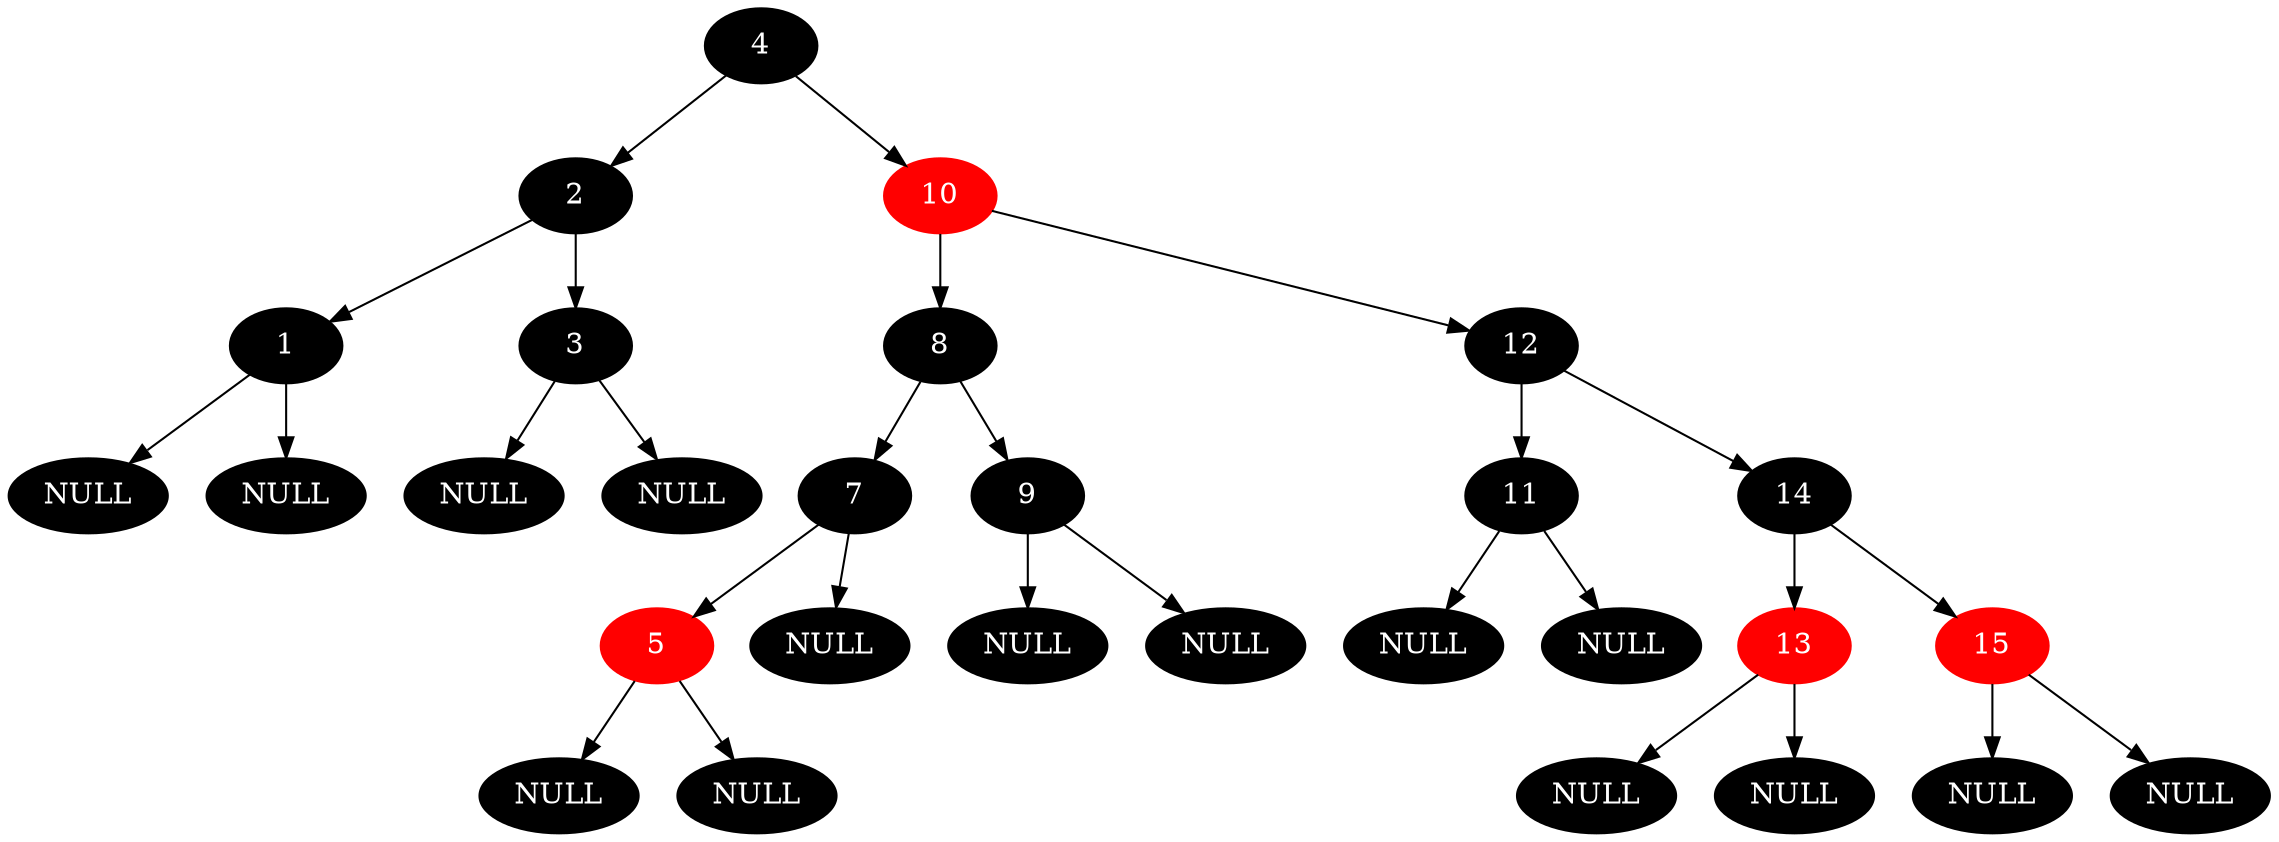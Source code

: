 digraph{
0[label="4",color=black,style=filled,fontcolor=white];
0 -> 1;
0 -> 2;
1[label="2",color=black,style=filled,fontcolor=white];
1 -> 3;
1 -> 4;
3[label="1",color=black,style=filled,fontcolor=white];
3 -> 7;
3 -> 8;
7[label="NULL",color=black,style=filled,fontcolor=white];
8[label="NULL",color=black,style=filled,fontcolor=white];
4[label="3",color=black,style=filled,fontcolor=white];
4 -> 9;
4 -> 10;
9[label="NULL",color=black,style=filled,fontcolor=white];
10[label="NULL",color=black,style=filled,fontcolor=white];
2[label="10",color=red,style=filled,fontcolor=white];
2 -> 5;
2 -> 6;
5[label="8",color=black,style=filled,fontcolor=white];
5 -> 11;
5 -> 12;
11[label="7",color=black,style=filled,fontcolor=white];
11 -> 23;
11 -> 24;
23[label="5",color=red,style=filled,fontcolor=white];
23 -> 47;
23 -> 48;
47[label="NULL",color=black,style=filled,fontcolor=white];
48[label="NULL",color=black,style=filled,fontcolor=white];
24[label="NULL",color=black,style=filled,fontcolor=white];
12[label="9",color=black,style=filled,fontcolor=white];
12 -> 25;
12 -> 26;
25[label="NULL",color=black,style=filled,fontcolor=white];
26[label="NULL",color=black,style=filled,fontcolor=white];
6[label="12",color=black,style=filled,fontcolor=white];
6 -> 13;
6 -> 14;
13[label="11",color=black,style=filled,fontcolor=white];
13 -> 27;
13 -> 28;
27[label="NULL",color=black,style=filled,fontcolor=white];
28[label="NULL",color=black,style=filled,fontcolor=white];
14[label="14",color=black,style=filled,fontcolor=white];
14 -> 29;
14 -> 30;
29[label="13",color=red,style=filled,fontcolor=white];
29 -> 59;
29 -> 60;
59[label="NULL",color=black,style=filled,fontcolor=white];
60[label="NULL",color=black,style=filled,fontcolor=white];
30[label="15",color=red,style=filled,fontcolor=white];
30 -> 61;
30 -> 62;
61[label="NULL",color=black,style=filled,fontcolor=white];
62[label="NULL",color=black,style=filled,fontcolor=white];
}
